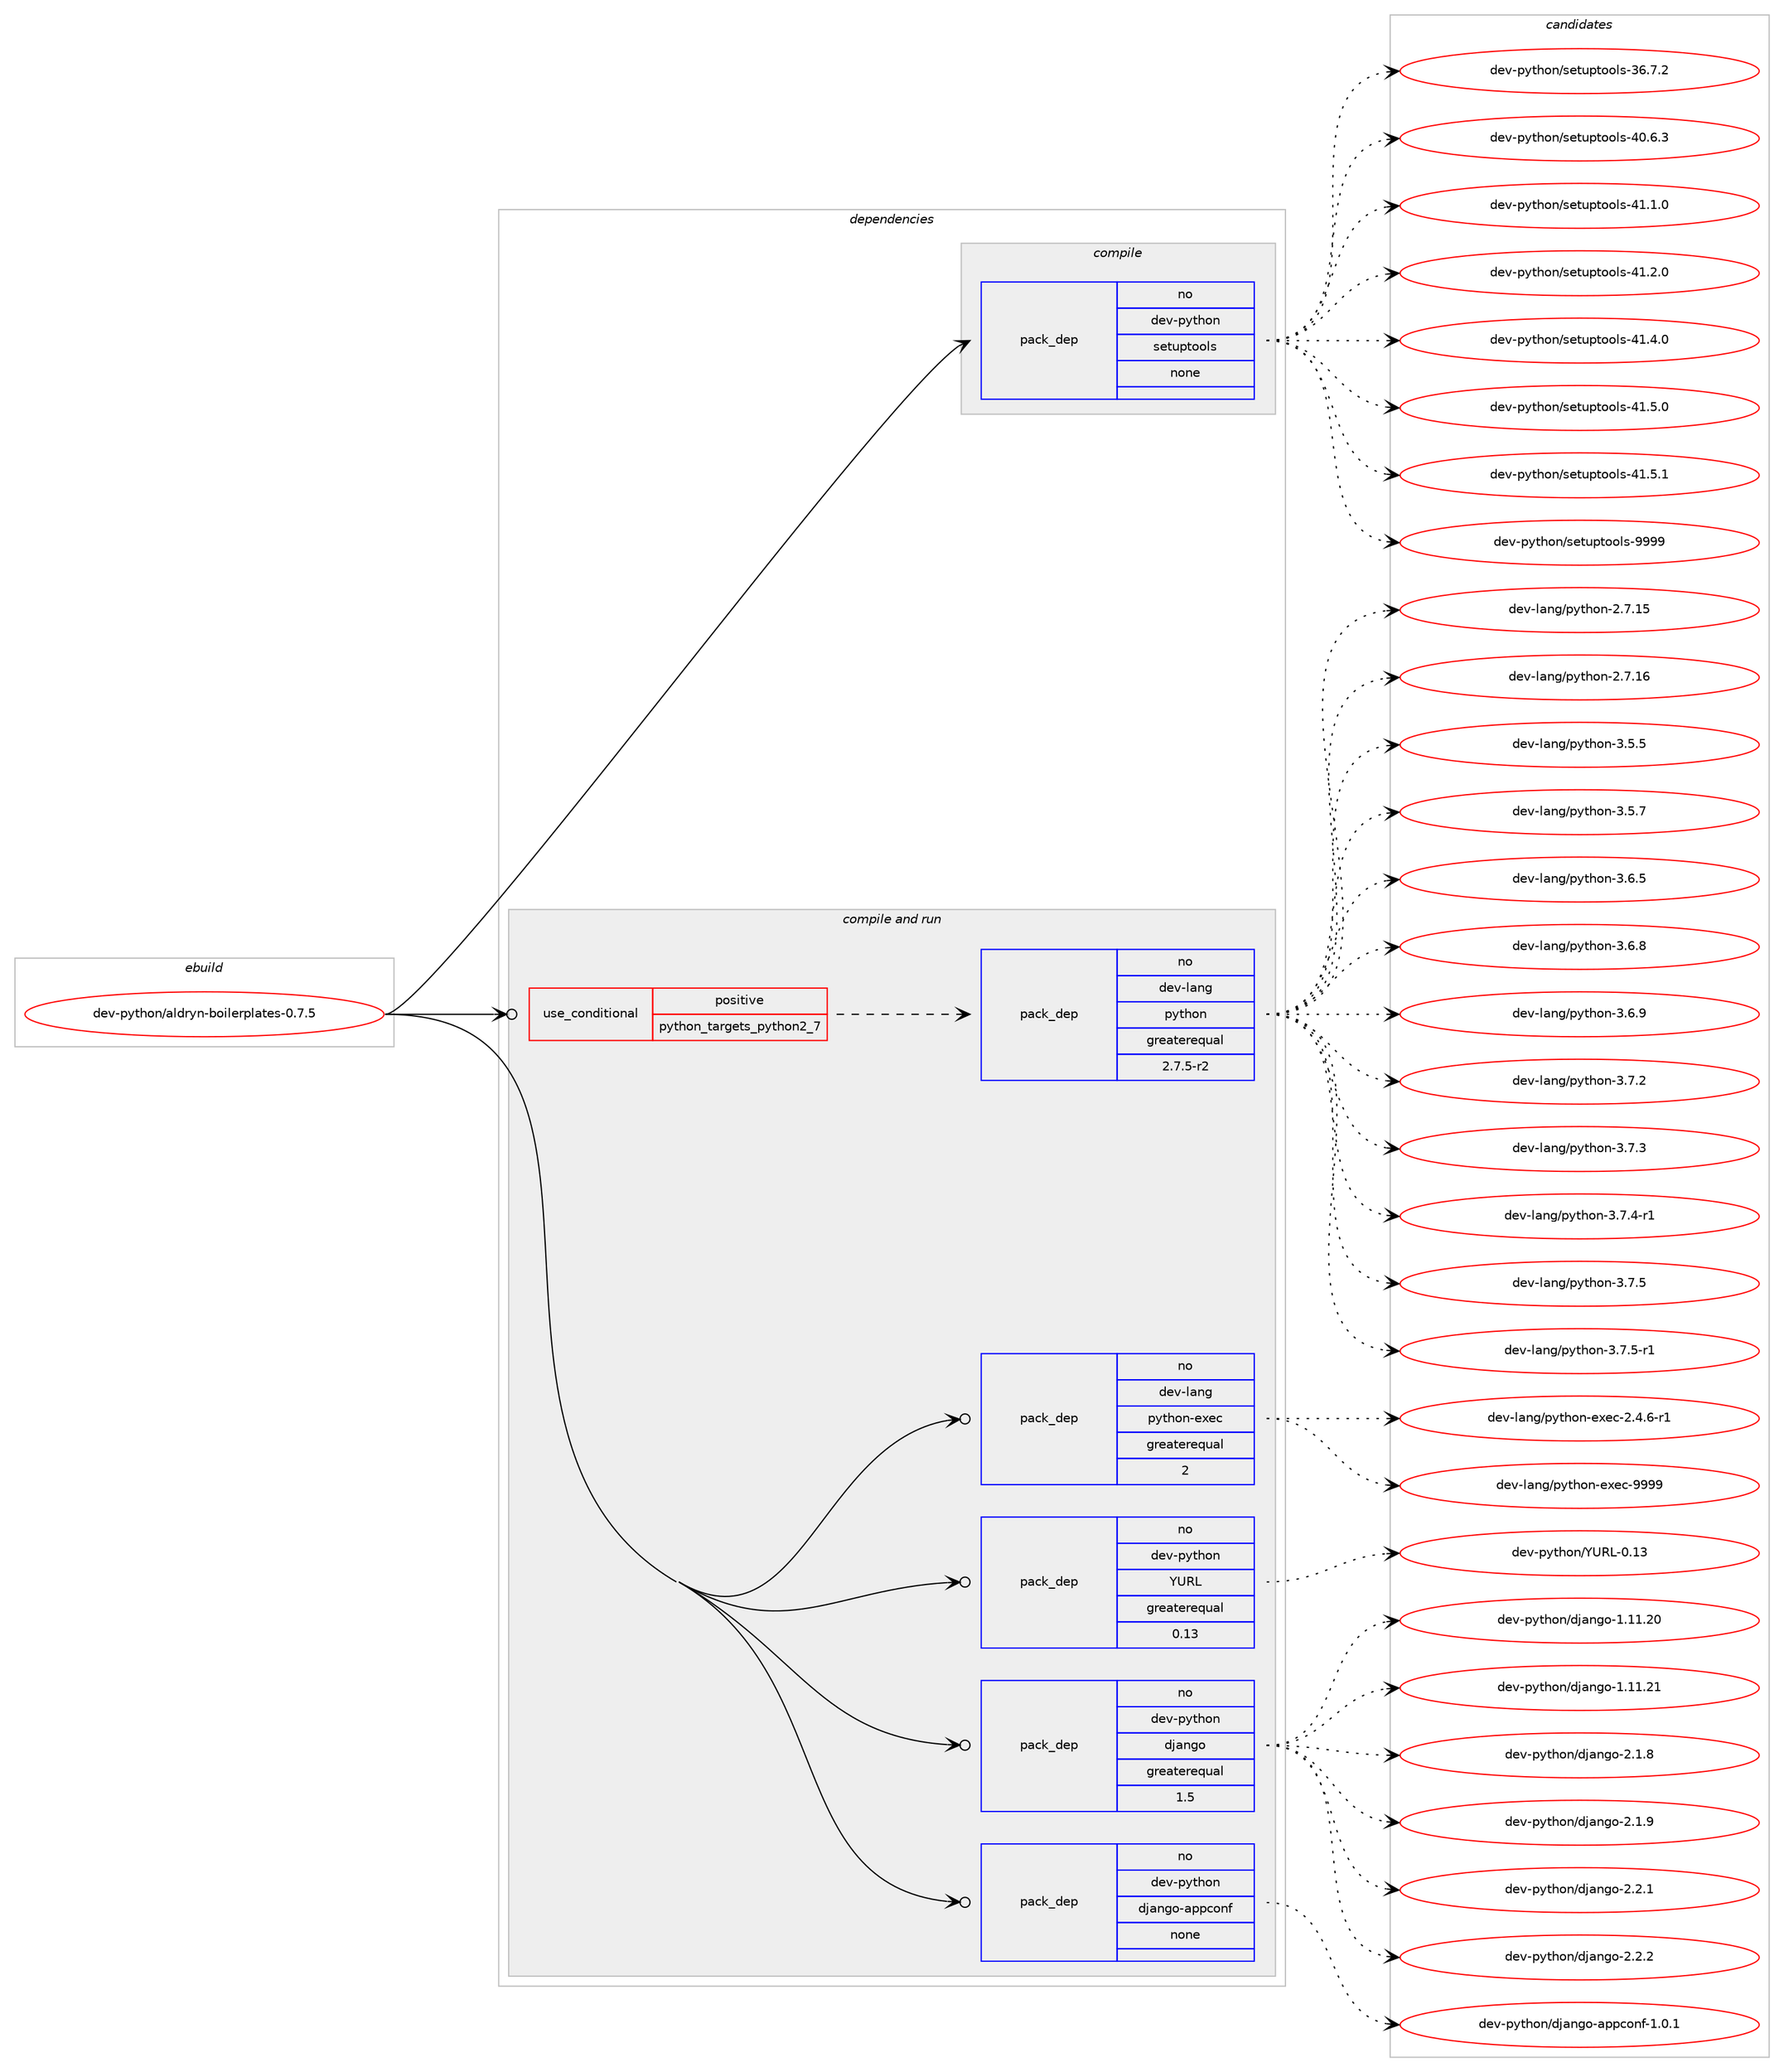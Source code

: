 digraph prolog {

# *************
# Graph options
# *************

newrank=true;
concentrate=true;
compound=true;
graph [rankdir=LR,fontname=Helvetica,fontsize=10,ranksep=1.5];#, ranksep=2.5, nodesep=0.2];
edge  [arrowhead=vee];
node  [fontname=Helvetica,fontsize=10];

# **********
# The ebuild
# **********

subgraph cluster_leftcol {
color=gray;
rank=same;
label=<<i>ebuild</i>>;
id [label="dev-python/aldryn-boilerplates-0.7.5", color=red, width=4, href="../dev-python/aldryn-boilerplates-0.7.5.svg"];
}

# ****************
# The dependencies
# ****************

subgraph cluster_midcol {
color=gray;
label=<<i>dependencies</i>>;
subgraph cluster_compile {
fillcolor="#eeeeee";
style=filled;
label=<<i>compile</i>>;
subgraph pack446038 {
dependency593813 [label=<<TABLE BORDER="0" CELLBORDER="1" CELLSPACING="0" CELLPADDING="4" WIDTH="220"><TR><TD ROWSPAN="6" CELLPADDING="30">pack_dep</TD></TR><TR><TD WIDTH="110">no</TD></TR><TR><TD>dev-python</TD></TR><TR><TD>setuptools</TD></TR><TR><TD>none</TD></TR><TR><TD></TD></TR></TABLE>>, shape=none, color=blue];
}
id:e -> dependency593813:w [weight=20,style="solid",arrowhead="vee"];
}
subgraph cluster_compileandrun {
fillcolor="#eeeeee";
style=filled;
label=<<i>compile and run</i>>;
subgraph cond136003 {
dependency593814 [label=<<TABLE BORDER="0" CELLBORDER="1" CELLSPACING="0" CELLPADDING="4"><TR><TD ROWSPAN="3" CELLPADDING="10">use_conditional</TD></TR><TR><TD>positive</TD></TR><TR><TD>python_targets_python2_7</TD></TR></TABLE>>, shape=none, color=red];
subgraph pack446039 {
dependency593815 [label=<<TABLE BORDER="0" CELLBORDER="1" CELLSPACING="0" CELLPADDING="4" WIDTH="220"><TR><TD ROWSPAN="6" CELLPADDING="30">pack_dep</TD></TR><TR><TD WIDTH="110">no</TD></TR><TR><TD>dev-lang</TD></TR><TR><TD>python</TD></TR><TR><TD>greaterequal</TD></TR><TR><TD>2.7.5-r2</TD></TR></TABLE>>, shape=none, color=blue];
}
dependency593814:e -> dependency593815:w [weight=20,style="dashed",arrowhead="vee"];
}
id:e -> dependency593814:w [weight=20,style="solid",arrowhead="odotvee"];
subgraph pack446040 {
dependency593816 [label=<<TABLE BORDER="0" CELLBORDER="1" CELLSPACING="0" CELLPADDING="4" WIDTH="220"><TR><TD ROWSPAN="6" CELLPADDING="30">pack_dep</TD></TR><TR><TD WIDTH="110">no</TD></TR><TR><TD>dev-lang</TD></TR><TR><TD>python-exec</TD></TR><TR><TD>greaterequal</TD></TR><TR><TD>2</TD></TR></TABLE>>, shape=none, color=blue];
}
id:e -> dependency593816:w [weight=20,style="solid",arrowhead="odotvee"];
subgraph pack446041 {
dependency593817 [label=<<TABLE BORDER="0" CELLBORDER="1" CELLSPACING="0" CELLPADDING="4" WIDTH="220"><TR><TD ROWSPAN="6" CELLPADDING="30">pack_dep</TD></TR><TR><TD WIDTH="110">no</TD></TR><TR><TD>dev-python</TD></TR><TR><TD>YURL</TD></TR><TR><TD>greaterequal</TD></TR><TR><TD>0.13</TD></TR></TABLE>>, shape=none, color=blue];
}
id:e -> dependency593817:w [weight=20,style="solid",arrowhead="odotvee"];
subgraph pack446042 {
dependency593818 [label=<<TABLE BORDER="0" CELLBORDER="1" CELLSPACING="0" CELLPADDING="4" WIDTH="220"><TR><TD ROWSPAN="6" CELLPADDING="30">pack_dep</TD></TR><TR><TD WIDTH="110">no</TD></TR><TR><TD>dev-python</TD></TR><TR><TD>django</TD></TR><TR><TD>greaterequal</TD></TR><TR><TD>1.5</TD></TR></TABLE>>, shape=none, color=blue];
}
id:e -> dependency593818:w [weight=20,style="solid",arrowhead="odotvee"];
subgraph pack446043 {
dependency593819 [label=<<TABLE BORDER="0" CELLBORDER="1" CELLSPACING="0" CELLPADDING="4" WIDTH="220"><TR><TD ROWSPAN="6" CELLPADDING="30">pack_dep</TD></TR><TR><TD WIDTH="110">no</TD></TR><TR><TD>dev-python</TD></TR><TR><TD>django-appconf</TD></TR><TR><TD>none</TD></TR><TR><TD></TD></TR></TABLE>>, shape=none, color=blue];
}
id:e -> dependency593819:w [weight=20,style="solid",arrowhead="odotvee"];
}
subgraph cluster_run {
fillcolor="#eeeeee";
style=filled;
label=<<i>run</i>>;
}
}

# **************
# The candidates
# **************

subgraph cluster_choices {
rank=same;
color=gray;
label=<<i>candidates</i>>;

subgraph choice446038 {
color=black;
nodesep=1;
choice100101118451121211161041111104711510111611711211611111110811545515446554650 [label="dev-python/setuptools-36.7.2", color=red, width=4,href="../dev-python/setuptools-36.7.2.svg"];
choice100101118451121211161041111104711510111611711211611111110811545524846544651 [label="dev-python/setuptools-40.6.3", color=red, width=4,href="../dev-python/setuptools-40.6.3.svg"];
choice100101118451121211161041111104711510111611711211611111110811545524946494648 [label="dev-python/setuptools-41.1.0", color=red, width=4,href="../dev-python/setuptools-41.1.0.svg"];
choice100101118451121211161041111104711510111611711211611111110811545524946504648 [label="dev-python/setuptools-41.2.0", color=red, width=4,href="../dev-python/setuptools-41.2.0.svg"];
choice100101118451121211161041111104711510111611711211611111110811545524946524648 [label="dev-python/setuptools-41.4.0", color=red, width=4,href="../dev-python/setuptools-41.4.0.svg"];
choice100101118451121211161041111104711510111611711211611111110811545524946534648 [label="dev-python/setuptools-41.5.0", color=red, width=4,href="../dev-python/setuptools-41.5.0.svg"];
choice100101118451121211161041111104711510111611711211611111110811545524946534649 [label="dev-python/setuptools-41.5.1", color=red, width=4,href="../dev-python/setuptools-41.5.1.svg"];
choice10010111845112121116104111110471151011161171121161111111081154557575757 [label="dev-python/setuptools-9999", color=red, width=4,href="../dev-python/setuptools-9999.svg"];
dependency593813:e -> choice100101118451121211161041111104711510111611711211611111110811545515446554650:w [style=dotted,weight="100"];
dependency593813:e -> choice100101118451121211161041111104711510111611711211611111110811545524846544651:w [style=dotted,weight="100"];
dependency593813:e -> choice100101118451121211161041111104711510111611711211611111110811545524946494648:w [style=dotted,weight="100"];
dependency593813:e -> choice100101118451121211161041111104711510111611711211611111110811545524946504648:w [style=dotted,weight="100"];
dependency593813:e -> choice100101118451121211161041111104711510111611711211611111110811545524946524648:w [style=dotted,weight="100"];
dependency593813:e -> choice100101118451121211161041111104711510111611711211611111110811545524946534648:w [style=dotted,weight="100"];
dependency593813:e -> choice100101118451121211161041111104711510111611711211611111110811545524946534649:w [style=dotted,weight="100"];
dependency593813:e -> choice10010111845112121116104111110471151011161171121161111111081154557575757:w [style=dotted,weight="100"];
}
subgraph choice446039 {
color=black;
nodesep=1;
choice10010111845108971101034711212111610411111045504655464953 [label="dev-lang/python-2.7.15", color=red, width=4,href="../dev-lang/python-2.7.15.svg"];
choice10010111845108971101034711212111610411111045504655464954 [label="dev-lang/python-2.7.16", color=red, width=4,href="../dev-lang/python-2.7.16.svg"];
choice100101118451089711010347112121116104111110455146534653 [label="dev-lang/python-3.5.5", color=red, width=4,href="../dev-lang/python-3.5.5.svg"];
choice100101118451089711010347112121116104111110455146534655 [label="dev-lang/python-3.5.7", color=red, width=4,href="../dev-lang/python-3.5.7.svg"];
choice100101118451089711010347112121116104111110455146544653 [label="dev-lang/python-3.6.5", color=red, width=4,href="../dev-lang/python-3.6.5.svg"];
choice100101118451089711010347112121116104111110455146544656 [label="dev-lang/python-3.6.8", color=red, width=4,href="../dev-lang/python-3.6.8.svg"];
choice100101118451089711010347112121116104111110455146544657 [label="dev-lang/python-3.6.9", color=red, width=4,href="../dev-lang/python-3.6.9.svg"];
choice100101118451089711010347112121116104111110455146554650 [label="dev-lang/python-3.7.2", color=red, width=4,href="../dev-lang/python-3.7.2.svg"];
choice100101118451089711010347112121116104111110455146554651 [label="dev-lang/python-3.7.3", color=red, width=4,href="../dev-lang/python-3.7.3.svg"];
choice1001011184510897110103471121211161041111104551465546524511449 [label="dev-lang/python-3.7.4-r1", color=red, width=4,href="../dev-lang/python-3.7.4-r1.svg"];
choice100101118451089711010347112121116104111110455146554653 [label="dev-lang/python-3.7.5", color=red, width=4,href="../dev-lang/python-3.7.5.svg"];
choice1001011184510897110103471121211161041111104551465546534511449 [label="dev-lang/python-3.7.5-r1", color=red, width=4,href="../dev-lang/python-3.7.5-r1.svg"];
dependency593815:e -> choice10010111845108971101034711212111610411111045504655464953:w [style=dotted,weight="100"];
dependency593815:e -> choice10010111845108971101034711212111610411111045504655464954:w [style=dotted,weight="100"];
dependency593815:e -> choice100101118451089711010347112121116104111110455146534653:w [style=dotted,weight="100"];
dependency593815:e -> choice100101118451089711010347112121116104111110455146534655:w [style=dotted,weight="100"];
dependency593815:e -> choice100101118451089711010347112121116104111110455146544653:w [style=dotted,weight="100"];
dependency593815:e -> choice100101118451089711010347112121116104111110455146544656:w [style=dotted,weight="100"];
dependency593815:e -> choice100101118451089711010347112121116104111110455146544657:w [style=dotted,weight="100"];
dependency593815:e -> choice100101118451089711010347112121116104111110455146554650:w [style=dotted,weight="100"];
dependency593815:e -> choice100101118451089711010347112121116104111110455146554651:w [style=dotted,weight="100"];
dependency593815:e -> choice1001011184510897110103471121211161041111104551465546524511449:w [style=dotted,weight="100"];
dependency593815:e -> choice100101118451089711010347112121116104111110455146554653:w [style=dotted,weight="100"];
dependency593815:e -> choice1001011184510897110103471121211161041111104551465546534511449:w [style=dotted,weight="100"];
}
subgraph choice446040 {
color=black;
nodesep=1;
choice10010111845108971101034711212111610411111045101120101994550465246544511449 [label="dev-lang/python-exec-2.4.6-r1", color=red, width=4,href="../dev-lang/python-exec-2.4.6-r1.svg"];
choice10010111845108971101034711212111610411111045101120101994557575757 [label="dev-lang/python-exec-9999", color=red, width=4,href="../dev-lang/python-exec-9999.svg"];
dependency593816:e -> choice10010111845108971101034711212111610411111045101120101994550465246544511449:w [style=dotted,weight="100"];
dependency593816:e -> choice10010111845108971101034711212111610411111045101120101994557575757:w [style=dotted,weight="100"];
}
subgraph choice446041 {
color=black;
nodesep=1;
choice1001011184511212111610411111047898582764548464951 [label="dev-python/YURL-0.13", color=red, width=4,href="../dev-python/YURL-0.13.svg"];
dependency593817:e -> choice1001011184511212111610411111047898582764548464951:w [style=dotted,weight="100"];
}
subgraph choice446042 {
color=black;
nodesep=1;
choice1001011184511212111610411111047100106971101031114549464949465048 [label="dev-python/django-1.11.20", color=red, width=4,href="../dev-python/django-1.11.20.svg"];
choice1001011184511212111610411111047100106971101031114549464949465049 [label="dev-python/django-1.11.21", color=red, width=4,href="../dev-python/django-1.11.21.svg"];
choice100101118451121211161041111104710010697110103111455046494656 [label="dev-python/django-2.1.8", color=red, width=4,href="../dev-python/django-2.1.8.svg"];
choice100101118451121211161041111104710010697110103111455046494657 [label="dev-python/django-2.1.9", color=red, width=4,href="../dev-python/django-2.1.9.svg"];
choice100101118451121211161041111104710010697110103111455046504649 [label="dev-python/django-2.2.1", color=red, width=4,href="../dev-python/django-2.2.1.svg"];
choice100101118451121211161041111104710010697110103111455046504650 [label="dev-python/django-2.2.2", color=red, width=4,href="../dev-python/django-2.2.2.svg"];
dependency593818:e -> choice1001011184511212111610411111047100106971101031114549464949465048:w [style=dotted,weight="100"];
dependency593818:e -> choice1001011184511212111610411111047100106971101031114549464949465049:w [style=dotted,weight="100"];
dependency593818:e -> choice100101118451121211161041111104710010697110103111455046494656:w [style=dotted,weight="100"];
dependency593818:e -> choice100101118451121211161041111104710010697110103111455046494657:w [style=dotted,weight="100"];
dependency593818:e -> choice100101118451121211161041111104710010697110103111455046504649:w [style=dotted,weight="100"];
dependency593818:e -> choice100101118451121211161041111104710010697110103111455046504650:w [style=dotted,weight="100"];
}
subgraph choice446043 {
color=black;
nodesep=1;
choice100101118451121211161041111104710010697110103111459711211299111110102454946484649 [label="dev-python/django-appconf-1.0.1", color=red, width=4,href="../dev-python/django-appconf-1.0.1.svg"];
dependency593819:e -> choice100101118451121211161041111104710010697110103111459711211299111110102454946484649:w [style=dotted,weight="100"];
}
}

}
